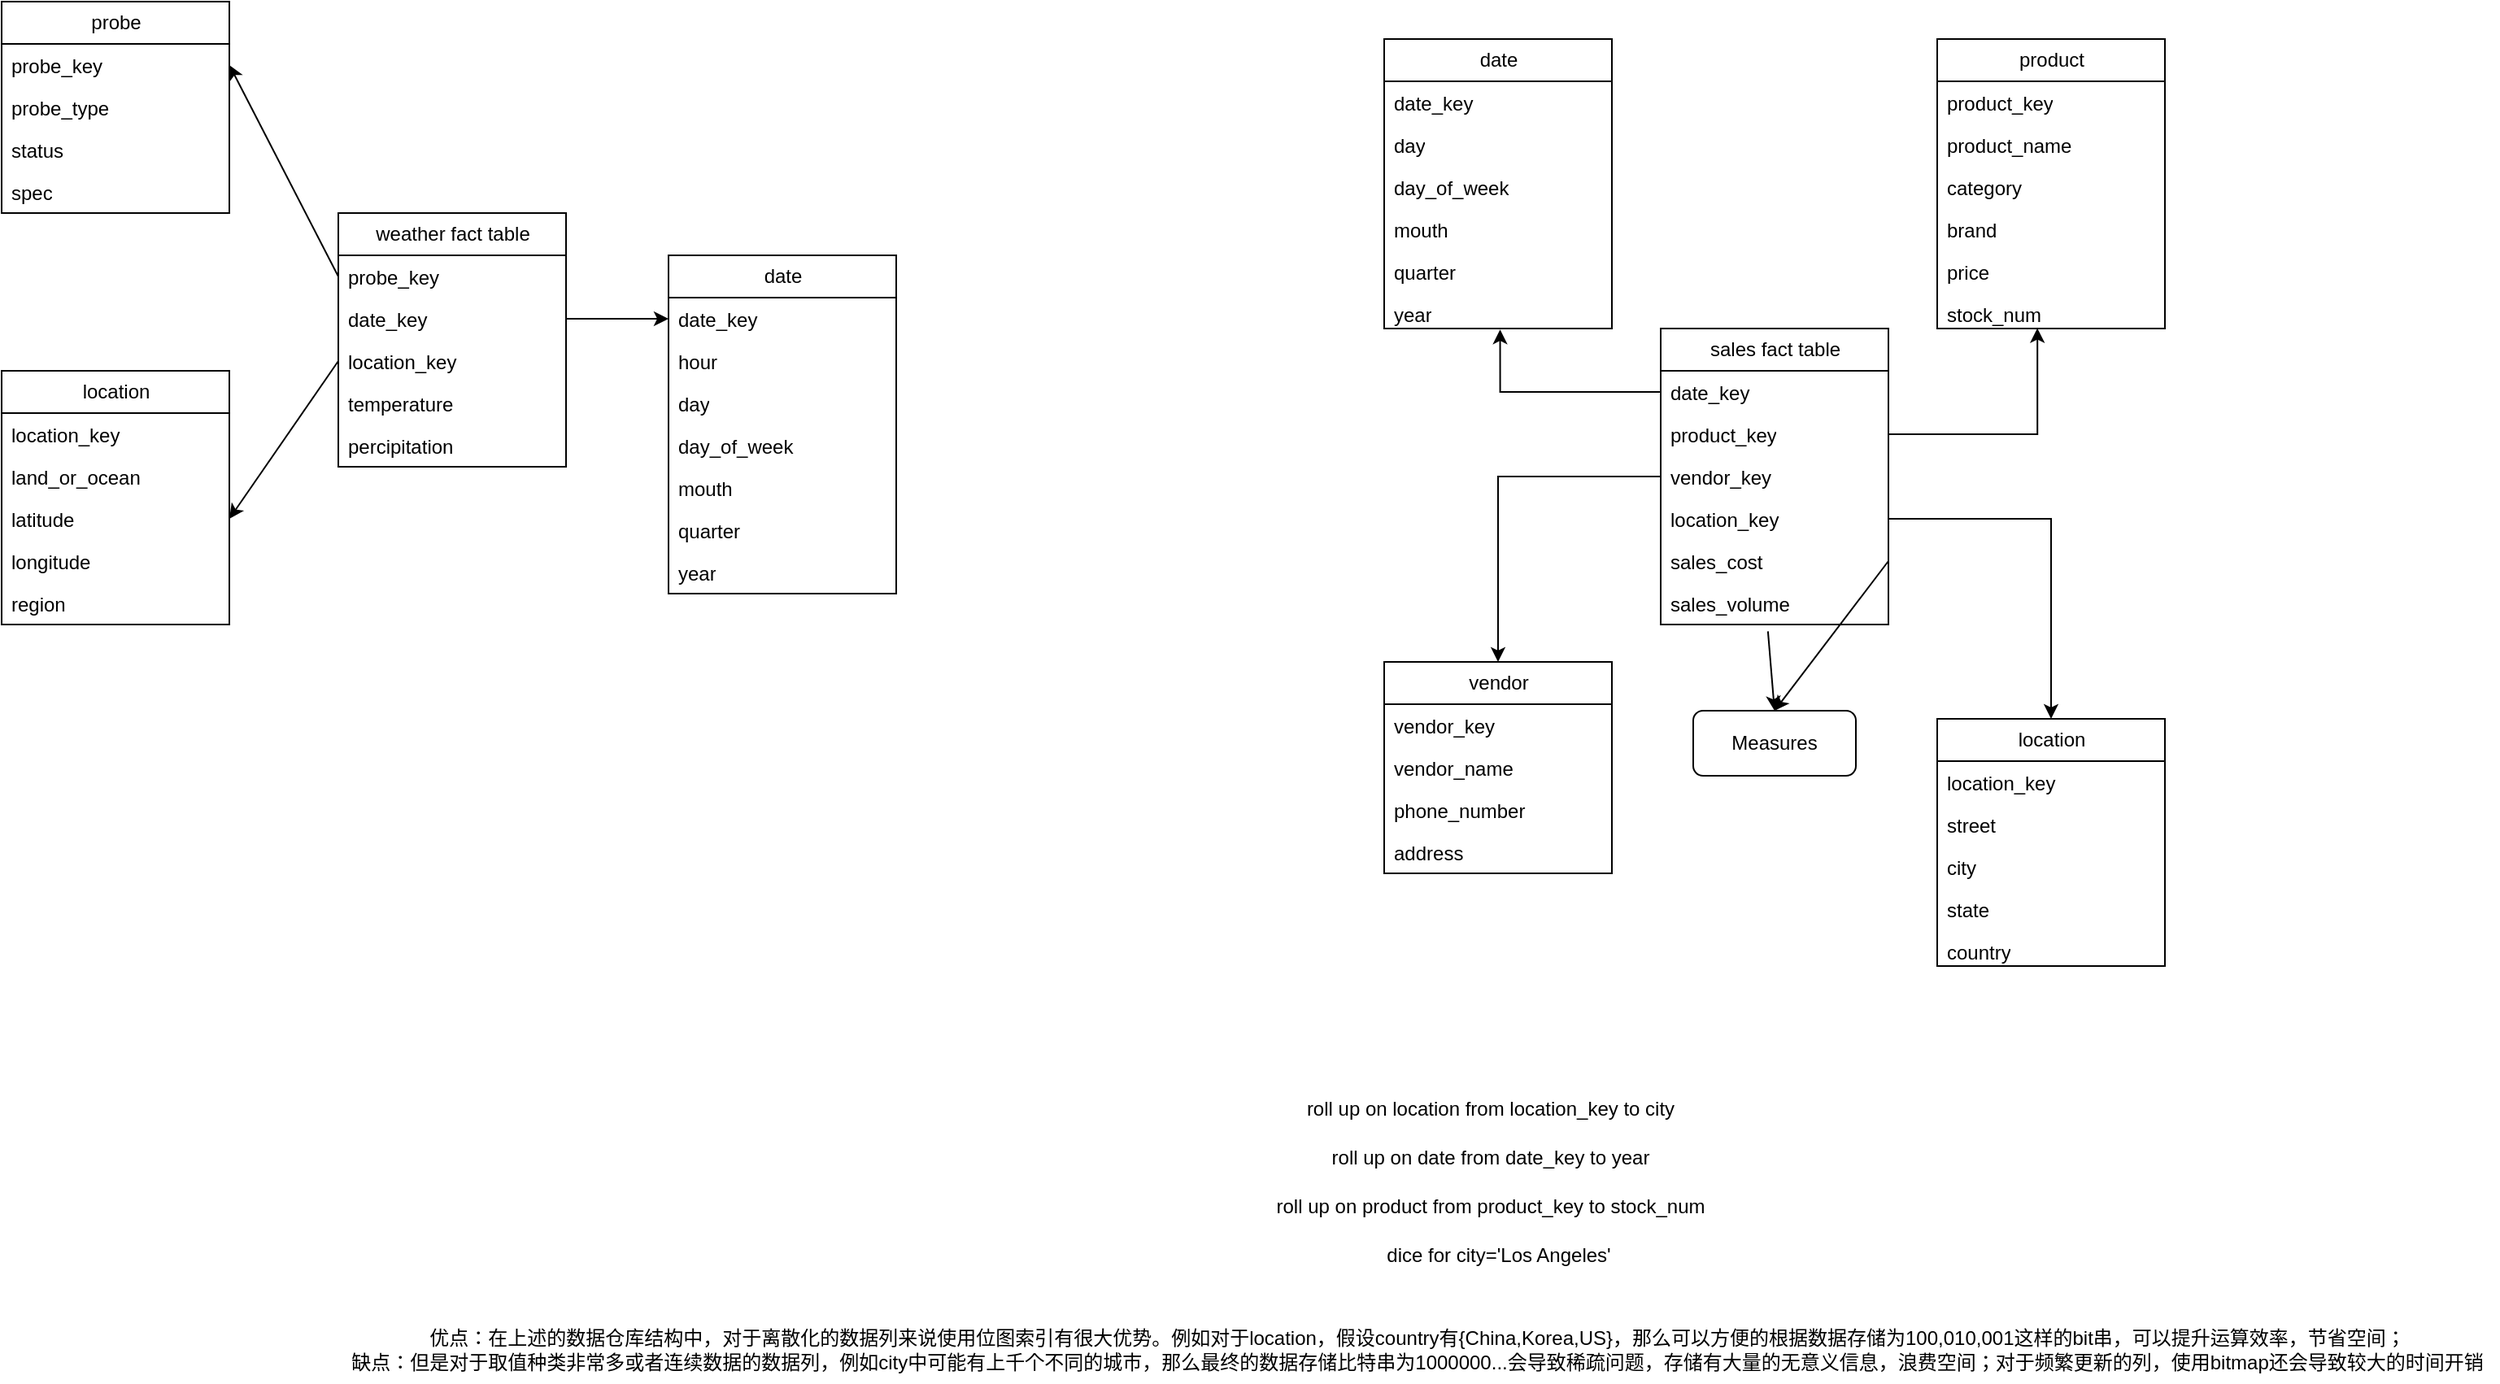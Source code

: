 <mxfile version="24.7.16">
  <diagram name="第 1 页" id="3ccgbEgvmrZUkAs4_G65">
    <mxGraphModel dx="2389" dy="810" grid="1" gridSize="10" guides="1" tooltips="1" connect="1" arrows="1" fold="1" page="1" pageScale="1" pageWidth="827" pageHeight="1169" math="0" shadow="0">
      <root>
        <mxCell id="0" />
        <mxCell id="1" parent="0" />
        <mxCell id="tXJnp-GCiFo_NJ_1QGvf-68" value="" style="endArrow=classic;html=1;rounded=0;exitX=1;exitY=0.5;exitDx=0;exitDy=0;entryX=0.5;entryY=0;entryDx=0;entryDy=0;" edge="1" parent="1" source="tXJnp-GCiFo_NJ_1QGvf-14" target="tXJnp-GCiFo_NJ_1QGvf-63">
          <mxGeometry width="50" height="50" relative="1" as="geometry">
            <mxPoint x="370" y="470" as="sourcePoint" />
            <mxPoint x="440" y="510" as="targetPoint" />
          </mxGeometry>
        </mxCell>
        <mxCell id="tXJnp-GCiFo_NJ_1QGvf-1" value="sales fact table" style="swimlane;fontStyle=0;childLayout=stackLayout;horizontal=1;startSize=26;fillColor=none;horizontalStack=0;resizeParent=1;resizeParentMax=0;resizeLast=0;collapsible=1;marginBottom=0;html=1;" vertex="1" parent="1">
          <mxGeometry x="260" y="255" width="140" height="182" as="geometry" />
        </mxCell>
        <mxCell id="tXJnp-GCiFo_NJ_1QGvf-2" value="date_key" style="text;strokeColor=none;fillColor=none;align=left;verticalAlign=top;spacingLeft=4;spacingRight=4;overflow=hidden;rotatable=0;points=[[0,0.5],[1,0.5]];portConstraint=eastwest;whiteSpace=wrap;html=1;" vertex="1" parent="tXJnp-GCiFo_NJ_1QGvf-1">
          <mxGeometry y="26" width="140" height="26" as="geometry" />
        </mxCell>
        <mxCell id="tXJnp-GCiFo_NJ_1QGvf-3" value="product_key" style="text;strokeColor=none;fillColor=none;align=left;verticalAlign=top;spacingLeft=4;spacingRight=4;overflow=hidden;rotatable=0;points=[[0,0.5],[1,0.5]];portConstraint=eastwest;whiteSpace=wrap;html=1;" vertex="1" parent="tXJnp-GCiFo_NJ_1QGvf-1">
          <mxGeometry y="52" width="140" height="26" as="geometry" />
        </mxCell>
        <mxCell id="tXJnp-GCiFo_NJ_1QGvf-4" value="vendor_key" style="text;strokeColor=none;fillColor=none;align=left;verticalAlign=top;spacingLeft=4;spacingRight=4;overflow=hidden;rotatable=0;points=[[0,0.5],[1,0.5]];portConstraint=eastwest;whiteSpace=wrap;html=1;" vertex="1" parent="tXJnp-GCiFo_NJ_1QGvf-1">
          <mxGeometry y="78" width="140" height="26" as="geometry" />
        </mxCell>
        <mxCell id="tXJnp-GCiFo_NJ_1QGvf-11" value="location_key" style="text;strokeColor=none;fillColor=none;align=left;verticalAlign=top;spacingLeft=4;spacingRight=4;overflow=hidden;rotatable=0;points=[[0,0.5],[1,0.5]];portConstraint=eastwest;whiteSpace=wrap;html=1;" vertex="1" parent="tXJnp-GCiFo_NJ_1QGvf-1">
          <mxGeometry y="104" width="140" height="26" as="geometry" />
        </mxCell>
        <mxCell id="tXJnp-GCiFo_NJ_1QGvf-14" value="sales_cost" style="text;strokeColor=none;fillColor=none;align=left;verticalAlign=top;spacingLeft=4;spacingRight=4;overflow=hidden;rotatable=0;points=[[0,0.5],[1,0.5]];portConstraint=eastwest;whiteSpace=wrap;html=1;" vertex="1" parent="tXJnp-GCiFo_NJ_1QGvf-1">
          <mxGeometry y="130" width="140" height="26" as="geometry" />
        </mxCell>
        <mxCell id="tXJnp-GCiFo_NJ_1QGvf-15" value="sales_volume" style="text;strokeColor=none;fillColor=none;align=left;verticalAlign=top;spacingLeft=4;spacingRight=4;overflow=hidden;rotatable=0;points=[[0,0.5],[1,0.5]];portConstraint=eastwest;whiteSpace=wrap;html=1;" vertex="1" parent="tXJnp-GCiFo_NJ_1QGvf-1">
          <mxGeometry y="156" width="140" height="26" as="geometry" />
        </mxCell>
        <mxCell id="tXJnp-GCiFo_NJ_1QGvf-16" value="date" style="swimlane;fontStyle=0;childLayout=stackLayout;horizontal=1;startSize=26;fillColor=none;horizontalStack=0;resizeParent=1;resizeParentMax=0;resizeLast=0;collapsible=1;marginBottom=0;html=1;" vertex="1" parent="1">
          <mxGeometry x="90" y="77" width="140" height="178" as="geometry" />
        </mxCell>
        <mxCell id="tXJnp-GCiFo_NJ_1QGvf-17" value="date_key" style="text;strokeColor=none;fillColor=none;align=left;verticalAlign=top;spacingLeft=4;spacingRight=4;overflow=hidden;rotatable=0;points=[[0,0.5],[1,0.5]];portConstraint=eastwest;whiteSpace=wrap;html=1;" vertex="1" parent="tXJnp-GCiFo_NJ_1QGvf-16">
          <mxGeometry y="26" width="140" height="26" as="geometry" />
        </mxCell>
        <mxCell id="tXJnp-GCiFo_NJ_1QGvf-18" value="day" style="text;strokeColor=none;fillColor=none;align=left;verticalAlign=top;spacingLeft=4;spacingRight=4;overflow=hidden;rotatable=0;points=[[0,0.5],[1,0.5]];portConstraint=eastwest;whiteSpace=wrap;html=1;" vertex="1" parent="tXJnp-GCiFo_NJ_1QGvf-16">
          <mxGeometry y="52" width="140" height="26" as="geometry" />
        </mxCell>
        <mxCell id="tXJnp-GCiFo_NJ_1QGvf-19" value="day_of_week" style="text;strokeColor=none;fillColor=none;align=left;verticalAlign=top;spacingLeft=4;spacingRight=4;overflow=hidden;rotatable=0;points=[[0,0.5],[1,0.5]];portConstraint=eastwest;whiteSpace=wrap;html=1;" vertex="1" parent="tXJnp-GCiFo_NJ_1QGvf-16">
          <mxGeometry y="78" width="140" height="26" as="geometry" />
        </mxCell>
        <mxCell id="tXJnp-GCiFo_NJ_1QGvf-20" value="mouth" style="text;strokeColor=none;fillColor=none;align=left;verticalAlign=top;spacingLeft=4;spacingRight=4;overflow=hidden;rotatable=0;points=[[0,0.5],[1,0.5]];portConstraint=eastwest;whiteSpace=wrap;html=1;" vertex="1" parent="tXJnp-GCiFo_NJ_1QGvf-16">
          <mxGeometry y="104" width="140" height="26" as="geometry" />
        </mxCell>
        <mxCell id="tXJnp-GCiFo_NJ_1QGvf-21" value="quarter" style="text;strokeColor=none;fillColor=none;align=left;verticalAlign=top;spacingLeft=4;spacingRight=4;overflow=hidden;rotatable=0;points=[[0,0.5],[1,0.5]];portConstraint=eastwest;whiteSpace=wrap;html=1;" vertex="1" parent="tXJnp-GCiFo_NJ_1QGvf-16">
          <mxGeometry y="130" width="140" height="26" as="geometry" />
        </mxCell>
        <mxCell id="tXJnp-GCiFo_NJ_1QGvf-23" value="year" style="text;strokeColor=none;fillColor=none;align=left;verticalAlign=top;spacingLeft=4;spacingRight=4;overflow=hidden;rotatable=0;points=[[0,0.5],[1,0.5]];portConstraint=eastwest;whiteSpace=wrap;html=1;" vertex="1" parent="tXJnp-GCiFo_NJ_1QGvf-16">
          <mxGeometry y="156" width="140" height="22" as="geometry" />
        </mxCell>
        <mxCell id="tXJnp-GCiFo_NJ_1QGvf-24" value="product" style="swimlane;fontStyle=0;childLayout=stackLayout;horizontal=1;startSize=26;fillColor=none;horizontalStack=0;resizeParent=1;resizeParentMax=0;resizeLast=0;collapsible=1;marginBottom=0;html=1;" vertex="1" parent="1">
          <mxGeometry x="430" y="77" width="140" height="178" as="geometry" />
        </mxCell>
        <mxCell id="tXJnp-GCiFo_NJ_1QGvf-25" value="product_key" style="text;strokeColor=none;fillColor=none;align=left;verticalAlign=top;spacingLeft=4;spacingRight=4;overflow=hidden;rotatable=0;points=[[0,0.5],[1,0.5]];portConstraint=eastwest;whiteSpace=wrap;html=1;" vertex="1" parent="tXJnp-GCiFo_NJ_1QGvf-24">
          <mxGeometry y="26" width="140" height="26" as="geometry" />
        </mxCell>
        <mxCell id="tXJnp-GCiFo_NJ_1QGvf-26" value="product_name" style="text;strokeColor=none;fillColor=none;align=left;verticalAlign=top;spacingLeft=4;spacingRight=4;overflow=hidden;rotatable=0;points=[[0,0.5],[1,0.5]];portConstraint=eastwest;whiteSpace=wrap;html=1;" vertex="1" parent="tXJnp-GCiFo_NJ_1QGvf-24">
          <mxGeometry y="52" width="140" height="26" as="geometry" />
        </mxCell>
        <mxCell id="tXJnp-GCiFo_NJ_1QGvf-27" value="category" style="text;strokeColor=none;fillColor=none;align=left;verticalAlign=top;spacingLeft=4;spacingRight=4;overflow=hidden;rotatable=0;points=[[0,0.5],[1,0.5]];portConstraint=eastwest;whiteSpace=wrap;html=1;" vertex="1" parent="tXJnp-GCiFo_NJ_1QGvf-24">
          <mxGeometry y="78" width="140" height="26" as="geometry" />
        </mxCell>
        <mxCell id="tXJnp-GCiFo_NJ_1QGvf-28" value="brand" style="text;strokeColor=none;fillColor=none;align=left;verticalAlign=top;spacingLeft=4;spacingRight=4;overflow=hidden;rotatable=0;points=[[0,0.5],[1,0.5]];portConstraint=eastwest;whiteSpace=wrap;html=1;" vertex="1" parent="tXJnp-GCiFo_NJ_1QGvf-24">
          <mxGeometry y="104" width="140" height="26" as="geometry" />
        </mxCell>
        <mxCell id="tXJnp-GCiFo_NJ_1QGvf-29" value="price" style="text;strokeColor=none;fillColor=none;align=left;verticalAlign=top;spacingLeft=4;spacingRight=4;overflow=hidden;rotatable=0;points=[[0,0.5],[1,0.5]];portConstraint=eastwest;whiteSpace=wrap;html=1;" vertex="1" parent="tXJnp-GCiFo_NJ_1QGvf-24">
          <mxGeometry y="130" width="140" height="26" as="geometry" />
        </mxCell>
        <mxCell id="tXJnp-GCiFo_NJ_1QGvf-30" value="stock_num" style="text;strokeColor=none;fillColor=none;align=left;verticalAlign=top;spacingLeft=4;spacingRight=4;overflow=hidden;rotatable=0;points=[[0,0.5],[1,0.5]];portConstraint=eastwest;whiteSpace=wrap;html=1;" vertex="1" parent="tXJnp-GCiFo_NJ_1QGvf-24">
          <mxGeometry y="156" width="140" height="22" as="geometry" />
        </mxCell>
        <mxCell id="tXJnp-GCiFo_NJ_1QGvf-31" value="vendor" style="swimlane;fontStyle=0;childLayout=stackLayout;horizontal=1;startSize=26;fillColor=none;horizontalStack=0;resizeParent=1;resizeParentMax=0;resizeLast=0;collapsible=1;marginBottom=0;html=1;" vertex="1" parent="1">
          <mxGeometry x="90" y="460" width="140" height="130" as="geometry" />
        </mxCell>
        <mxCell id="tXJnp-GCiFo_NJ_1QGvf-32" value="vendor_key" style="text;strokeColor=none;fillColor=none;align=left;verticalAlign=top;spacingLeft=4;spacingRight=4;overflow=hidden;rotatable=0;points=[[0,0.5],[1,0.5]];portConstraint=eastwest;whiteSpace=wrap;html=1;" vertex="1" parent="tXJnp-GCiFo_NJ_1QGvf-31">
          <mxGeometry y="26" width="140" height="26" as="geometry" />
        </mxCell>
        <mxCell id="tXJnp-GCiFo_NJ_1QGvf-33" value="vendor_name" style="text;strokeColor=none;fillColor=none;align=left;verticalAlign=top;spacingLeft=4;spacingRight=4;overflow=hidden;rotatable=0;points=[[0,0.5],[1,0.5]];portConstraint=eastwest;whiteSpace=wrap;html=1;" vertex="1" parent="tXJnp-GCiFo_NJ_1QGvf-31">
          <mxGeometry y="52" width="140" height="26" as="geometry" />
        </mxCell>
        <mxCell id="tXJnp-GCiFo_NJ_1QGvf-35" value="phone_number" style="text;strokeColor=none;fillColor=none;align=left;verticalAlign=top;spacingLeft=4;spacingRight=4;overflow=hidden;rotatable=0;points=[[0,0.5],[1,0.5]];portConstraint=eastwest;whiteSpace=wrap;html=1;" vertex="1" parent="tXJnp-GCiFo_NJ_1QGvf-31">
          <mxGeometry y="78" width="140" height="26" as="geometry" />
        </mxCell>
        <mxCell id="tXJnp-GCiFo_NJ_1QGvf-36" value="address" style="text;strokeColor=none;fillColor=none;align=left;verticalAlign=top;spacingLeft=4;spacingRight=4;overflow=hidden;rotatable=0;points=[[0,0.5],[1,0.5]];portConstraint=eastwest;whiteSpace=wrap;html=1;" vertex="1" parent="tXJnp-GCiFo_NJ_1QGvf-31">
          <mxGeometry y="104" width="140" height="26" as="geometry" />
        </mxCell>
        <mxCell id="tXJnp-GCiFo_NJ_1QGvf-40" value="location" style="swimlane;fontStyle=0;childLayout=stackLayout;horizontal=1;startSize=26;fillColor=none;horizontalStack=0;resizeParent=1;resizeParentMax=0;resizeLast=0;collapsible=1;marginBottom=0;html=1;" vertex="1" parent="1">
          <mxGeometry x="430" y="495" width="140" height="152" as="geometry" />
        </mxCell>
        <mxCell id="tXJnp-GCiFo_NJ_1QGvf-41" value="location_key" style="text;strokeColor=none;fillColor=none;align=left;verticalAlign=top;spacingLeft=4;spacingRight=4;overflow=hidden;rotatable=0;points=[[0,0.5],[1,0.5]];portConstraint=eastwest;whiteSpace=wrap;html=1;" vertex="1" parent="tXJnp-GCiFo_NJ_1QGvf-40">
          <mxGeometry y="26" width="140" height="26" as="geometry" />
        </mxCell>
        <mxCell id="tXJnp-GCiFo_NJ_1QGvf-42" value="street" style="text;strokeColor=none;fillColor=none;align=left;verticalAlign=top;spacingLeft=4;spacingRight=4;overflow=hidden;rotatable=0;points=[[0,0.5],[1,0.5]];portConstraint=eastwest;whiteSpace=wrap;html=1;" vertex="1" parent="tXJnp-GCiFo_NJ_1QGvf-40">
          <mxGeometry y="52" width="140" height="26" as="geometry" />
        </mxCell>
        <mxCell id="tXJnp-GCiFo_NJ_1QGvf-43" value="city" style="text;strokeColor=none;fillColor=none;align=left;verticalAlign=top;spacingLeft=4;spacingRight=4;overflow=hidden;rotatable=0;points=[[0,0.5],[1,0.5]];portConstraint=eastwest;whiteSpace=wrap;html=1;" vertex="1" parent="tXJnp-GCiFo_NJ_1QGvf-40">
          <mxGeometry y="78" width="140" height="26" as="geometry" />
        </mxCell>
        <mxCell id="tXJnp-GCiFo_NJ_1QGvf-44" value="state" style="text;strokeColor=none;fillColor=none;align=left;verticalAlign=top;spacingLeft=4;spacingRight=4;overflow=hidden;rotatable=0;points=[[0,0.5],[1,0.5]];portConstraint=eastwest;whiteSpace=wrap;html=1;" vertex="1" parent="tXJnp-GCiFo_NJ_1QGvf-40">
          <mxGeometry y="104" width="140" height="26" as="geometry" />
        </mxCell>
        <mxCell id="tXJnp-GCiFo_NJ_1QGvf-46" value="country" style="text;strokeColor=none;fillColor=none;align=left;verticalAlign=top;spacingLeft=4;spacingRight=4;overflow=hidden;rotatable=0;points=[[0,0.5],[1,0.5]];portConstraint=eastwest;whiteSpace=wrap;html=1;" vertex="1" parent="tXJnp-GCiFo_NJ_1QGvf-40">
          <mxGeometry y="130" width="140" height="22" as="geometry" />
        </mxCell>
        <mxCell id="tXJnp-GCiFo_NJ_1QGvf-56" style="edgeStyle=orthogonalEdgeStyle;rounded=0;orthogonalLoop=1;jettySize=auto;html=1;exitX=0;exitY=0.5;exitDx=0;exitDy=0;entryX=0.509;entryY=1.027;entryDx=0;entryDy=0;entryPerimeter=0;" edge="1" parent="1" source="tXJnp-GCiFo_NJ_1QGvf-2" target="tXJnp-GCiFo_NJ_1QGvf-23">
          <mxGeometry relative="1" as="geometry" />
        </mxCell>
        <mxCell id="tXJnp-GCiFo_NJ_1QGvf-58" style="edgeStyle=orthogonalEdgeStyle;rounded=0;orthogonalLoop=1;jettySize=auto;html=1;exitX=1;exitY=0.5;exitDx=0;exitDy=0;entryX=0.44;entryY=0.991;entryDx=0;entryDy=0;entryPerimeter=0;" edge="1" parent="1" source="tXJnp-GCiFo_NJ_1QGvf-3" target="tXJnp-GCiFo_NJ_1QGvf-30">
          <mxGeometry relative="1" as="geometry" />
        </mxCell>
        <mxCell id="tXJnp-GCiFo_NJ_1QGvf-61" style="edgeStyle=orthogonalEdgeStyle;rounded=0;orthogonalLoop=1;jettySize=auto;html=1;exitX=0;exitY=0.5;exitDx=0;exitDy=0;entryX=0.5;entryY=0;entryDx=0;entryDy=0;" edge="1" parent="1" source="tXJnp-GCiFo_NJ_1QGvf-4" target="tXJnp-GCiFo_NJ_1QGvf-31">
          <mxGeometry relative="1" as="geometry" />
        </mxCell>
        <mxCell id="tXJnp-GCiFo_NJ_1QGvf-62" style="edgeStyle=orthogonalEdgeStyle;rounded=0;orthogonalLoop=1;jettySize=auto;html=1;exitX=1;exitY=0.5;exitDx=0;exitDy=0;entryX=0.5;entryY=0;entryDx=0;entryDy=0;" edge="1" parent="1" source="tXJnp-GCiFo_NJ_1QGvf-11" target="tXJnp-GCiFo_NJ_1QGvf-40">
          <mxGeometry relative="1" as="geometry" />
        </mxCell>
        <mxCell id="tXJnp-GCiFo_NJ_1QGvf-63" value="Measures" style="rounded=1;whiteSpace=wrap;html=1;" vertex="1" parent="1">
          <mxGeometry x="280" y="490" width="100" height="40" as="geometry" />
        </mxCell>
        <mxCell id="tXJnp-GCiFo_NJ_1QGvf-69" value="" style="endArrow=classic;html=1;rounded=0;exitX=0.471;exitY=1.162;exitDx=0;exitDy=0;exitPerimeter=0;entryX=0.5;entryY=0;entryDx=0;entryDy=0;" edge="1" parent="1" source="tXJnp-GCiFo_NJ_1QGvf-15" target="tXJnp-GCiFo_NJ_1QGvf-63">
          <mxGeometry width="50" height="50" relative="1" as="geometry">
            <mxPoint x="350" y="620" as="sourcePoint" />
            <mxPoint x="400" y="570" as="targetPoint" />
          </mxGeometry>
        </mxCell>
        <mxCell id="tXJnp-GCiFo_NJ_1QGvf-70" value="roll up on location from location_key to city" style="text;html=1;align=center;verticalAlign=middle;resizable=0;points=[];autosize=1;strokeColor=none;fillColor=none;" vertex="1" parent="1">
          <mxGeometry x="30" y="720" width="250" height="30" as="geometry" />
        </mxCell>
        <mxCell id="tXJnp-GCiFo_NJ_1QGvf-71" value="roll up on product from product_key to stock_num" style="text;html=1;align=center;verticalAlign=middle;resizable=0;points=[];autosize=1;strokeColor=none;fillColor=none;" vertex="1" parent="1">
          <mxGeometry x="10" y="780" width="290" height="30" as="geometry" />
        </mxCell>
        <mxCell id="tXJnp-GCiFo_NJ_1QGvf-72" value="roll up on date from date_key to year" style="text;html=1;align=center;verticalAlign=middle;resizable=0;points=[];autosize=1;strokeColor=none;fillColor=none;" vertex="1" parent="1">
          <mxGeometry x="45" y="750" width="220" height="30" as="geometry" />
        </mxCell>
        <mxCell id="tXJnp-GCiFo_NJ_1QGvf-73" value="dice for city=&#39;Los Angeles&#39;" style="text;html=1;align=center;verticalAlign=middle;resizable=0;points=[];autosize=1;strokeColor=none;fillColor=none;" vertex="1" parent="1">
          <mxGeometry x="80" y="810" width="160" height="30" as="geometry" />
        </mxCell>
        <mxCell id="tXJnp-GCiFo_NJ_1QGvf-74" value="优点：在上述的数据仓库结构中，对于离散化的数据列来说使用位图索引有很大优势。例如对于location，假设country有{China,Korea,US}，那么可以方便的根据数据存储为100,010,001这样的bit串，可以提升运算效率，节省空间；&lt;div&gt;缺点：但是对于取值种类非常多&lt;span style=&quot;background-color: initial;&quot;&gt;或者连续数据&lt;/span&gt;&lt;span style=&quot;background-color: initial;&quot;&gt;的数据列，例如city中可能有上千个不同的城市，那么最终的数据存储比特串为1000000...会导致稀疏问题，存储有大量的无意义信息，浪费空间；对于频繁更新的列，使用bitmap还会导致较大的时间开销&lt;/span&gt;&lt;/div&gt;" style="text;html=1;align=center;verticalAlign=middle;resizable=0;points=[];autosize=1;strokeColor=none;fillColor=none;" vertex="1" parent="1">
          <mxGeometry x="-555" y="863" width="1330" height="40" as="geometry" />
        </mxCell>
        <mxCell id="tXJnp-GCiFo_NJ_1QGvf-75" value="weather fact table" style="swimlane;fontStyle=0;childLayout=stackLayout;horizontal=1;startSize=26;fillColor=none;horizontalStack=0;resizeParent=1;resizeParentMax=0;resizeLast=0;collapsible=1;marginBottom=0;html=1;" vertex="1" parent="1">
          <mxGeometry x="-553" y="184" width="140" height="156" as="geometry" />
        </mxCell>
        <mxCell id="tXJnp-GCiFo_NJ_1QGvf-76" value="probe_key" style="text;strokeColor=none;fillColor=none;align=left;verticalAlign=top;spacingLeft=4;spacingRight=4;overflow=hidden;rotatable=0;points=[[0,0.5],[1,0.5]];portConstraint=eastwest;whiteSpace=wrap;html=1;" vertex="1" parent="tXJnp-GCiFo_NJ_1QGvf-75">
          <mxGeometry y="26" width="140" height="26" as="geometry" />
        </mxCell>
        <mxCell id="tXJnp-GCiFo_NJ_1QGvf-77" value="date_key" style="text;strokeColor=none;fillColor=none;align=left;verticalAlign=top;spacingLeft=4;spacingRight=4;overflow=hidden;rotatable=0;points=[[0,0.5],[1,0.5]];portConstraint=eastwest;whiteSpace=wrap;html=1;" vertex="1" parent="tXJnp-GCiFo_NJ_1QGvf-75">
          <mxGeometry y="52" width="140" height="26" as="geometry" />
        </mxCell>
        <mxCell id="tXJnp-GCiFo_NJ_1QGvf-79" value="location_key" style="text;strokeColor=none;fillColor=none;align=left;verticalAlign=top;spacingLeft=4;spacingRight=4;overflow=hidden;rotatable=0;points=[[0,0.5],[1,0.5]];portConstraint=eastwest;whiteSpace=wrap;html=1;" vertex="1" parent="tXJnp-GCiFo_NJ_1QGvf-75">
          <mxGeometry y="78" width="140" height="26" as="geometry" />
        </mxCell>
        <mxCell id="tXJnp-GCiFo_NJ_1QGvf-80" value="temperature" style="text;strokeColor=none;fillColor=none;align=left;verticalAlign=top;spacingLeft=4;spacingRight=4;overflow=hidden;rotatable=0;points=[[0,0.5],[1,0.5]];portConstraint=eastwest;whiteSpace=wrap;html=1;" vertex="1" parent="tXJnp-GCiFo_NJ_1QGvf-75">
          <mxGeometry y="104" width="140" height="26" as="geometry" />
        </mxCell>
        <mxCell id="tXJnp-GCiFo_NJ_1QGvf-81" value="percipitation" style="text;strokeColor=none;fillColor=none;align=left;verticalAlign=top;spacingLeft=4;spacingRight=4;overflow=hidden;rotatable=0;points=[[0,0.5],[1,0.5]];portConstraint=eastwest;whiteSpace=wrap;html=1;" vertex="1" parent="tXJnp-GCiFo_NJ_1QGvf-75">
          <mxGeometry y="130" width="140" height="26" as="geometry" />
        </mxCell>
        <mxCell id="tXJnp-GCiFo_NJ_1QGvf-82" value="probe" style="swimlane;fontStyle=0;childLayout=stackLayout;horizontal=1;startSize=26;fillColor=none;horizontalStack=0;resizeParent=1;resizeParentMax=0;resizeLast=0;collapsible=1;marginBottom=0;html=1;" vertex="1" parent="1">
          <mxGeometry x="-760" y="54" width="140" height="130" as="geometry" />
        </mxCell>
        <mxCell id="tXJnp-GCiFo_NJ_1QGvf-83" value="probe_key" style="text;strokeColor=none;fillColor=none;align=left;verticalAlign=top;spacingLeft=4;spacingRight=4;overflow=hidden;rotatable=0;points=[[0,0.5],[1,0.5]];portConstraint=eastwest;whiteSpace=wrap;html=1;" vertex="1" parent="tXJnp-GCiFo_NJ_1QGvf-82">
          <mxGeometry y="26" width="140" height="26" as="geometry" />
        </mxCell>
        <mxCell id="tXJnp-GCiFo_NJ_1QGvf-84" value="probe_type" style="text;strokeColor=none;fillColor=none;align=left;verticalAlign=top;spacingLeft=4;spacingRight=4;overflow=hidden;rotatable=0;points=[[0,0.5],[1,0.5]];portConstraint=eastwest;whiteSpace=wrap;html=1;" vertex="1" parent="tXJnp-GCiFo_NJ_1QGvf-82">
          <mxGeometry y="52" width="140" height="26" as="geometry" />
        </mxCell>
        <mxCell id="tXJnp-GCiFo_NJ_1QGvf-85" value="status" style="text;strokeColor=none;fillColor=none;align=left;verticalAlign=top;spacingLeft=4;spacingRight=4;overflow=hidden;rotatable=0;points=[[0,0.5],[1,0.5]];portConstraint=eastwest;whiteSpace=wrap;html=1;" vertex="1" parent="tXJnp-GCiFo_NJ_1QGvf-82">
          <mxGeometry y="78" width="140" height="26" as="geometry" />
        </mxCell>
        <mxCell id="tXJnp-GCiFo_NJ_1QGvf-86" value="spec" style="text;strokeColor=none;fillColor=none;align=left;verticalAlign=top;spacingLeft=4;spacingRight=4;overflow=hidden;rotatable=0;points=[[0,0.5],[1,0.5]];portConstraint=eastwest;whiteSpace=wrap;html=1;" vertex="1" parent="tXJnp-GCiFo_NJ_1QGvf-82">
          <mxGeometry y="104" width="140" height="26" as="geometry" />
        </mxCell>
        <mxCell id="tXJnp-GCiFo_NJ_1QGvf-88" value="date" style="swimlane;fontStyle=0;childLayout=stackLayout;horizontal=1;startSize=26;fillColor=none;horizontalStack=0;resizeParent=1;resizeParentMax=0;resizeLast=0;collapsible=1;marginBottom=0;html=1;" vertex="1" parent="1">
          <mxGeometry x="-350" y="210" width="140" height="208" as="geometry" />
        </mxCell>
        <mxCell id="tXJnp-GCiFo_NJ_1QGvf-89" value="date_key" style="text;strokeColor=none;fillColor=none;align=left;verticalAlign=top;spacingLeft=4;spacingRight=4;overflow=hidden;rotatable=0;points=[[0,0.5],[1,0.5]];portConstraint=eastwest;whiteSpace=wrap;html=1;" vertex="1" parent="tXJnp-GCiFo_NJ_1QGvf-88">
          <mxGeometry y="26" width="140" height="26" as="geometry" />
        </mxCell>
        <mxCell id="tXJnp-GCiFo_NJ_1QGvf-90" value="hour" style="text;strokeColor=none;fillColor=none;align=left;verticalAlign=top;spacingLeft=4;spacingRight=4;overflow=hidden;rotatable=0;points=[[0,0.5],[1,0.5]];portConstraint=eastwest;whiteSpace=wrap;html=1;" vertex="1" parent="tXJnp-GCiFo_NJ_1QGvf-88">
          <mxGeometry y="52" width="140" height="26" as="geometry" />
        </mxCell>
        <mxCell id="tXJnp-GCiFo_NJ_1QGvf-91" value="day" style="text;strokeColor=none;fillColor=none;align=left;verticalAlign=top;spacingLeft=4;spacingRight=4;overflow=hidden;rotatable=0;points=[[0,0.5],[1,0.5]];portConstraint=eastwest;whiteSpace=wrap;html=1;" vertex="1" parent="tXJnp-GCiFo_NJ_1QGvf-88">
          <mxGeometry y="78" width="140" height="26" as="geometry" />
        </mxCell>
        <mxCell id="tXJnp-GCiFo_NJ_1QGvf-92" value="day_of_week" style="text;strokeColor=none;fillColor=none;align=left;verticalAlign=top;spacingLeft=4;spacingRight=4;overflow=hidden;rotatable=0;points=[[0,0.5],[1,0.5]];portConstraint=eastwest;whiteSpace=wrap;html=1;" vertex="1" parent="tXJnp-GCiFo_NJ_1QGvf-88">
          <mxGeometry y="104" width="140" height="26" as="geometry" />
        </mxCell>
        <mxCell id="tXJnp-GCiFo_NJ_1QGvf-93" value="mouth" style="text;strokeColor=none;fillColor=none;align=left;verticalAlign=top;spacingLeft=4;spacingRight=4;overflow=hidden;rotatable=0;points=[[0,0.5],[1,0.5]];portConstraint=eastwest;whiteSpace=wrap;html=1;" vertex="1" parent="tXJnp-GCiFo_NJ_1QGvf-88">
          <mxGeometry y="130" width="140" height="26" as="geometry" />
        </mxCell>
        <mxCell id="tXJnp-GCiFo_NJ_1QGvf-94" value="quarter" style="text;strokeColor=none;fillColor=none;align=left;verticalAlign=top;spacingLeft=4;spacingRight=4;overflow=hidden;rotatable=0;points=[[0,0.5],[1,0.5]];portConstraint=eastwest;whiteSpace=wrap;html=1;" vertex="1" parent="tXJnp-GCiFo_NJ_1QGvf-88">
          <mxGeometry y="156" width="140" height="26" as="geometry" />
        </mxCell>
        <mxCell id="tXJnp-GCiFo_NJ_1QGvf-95" value="year" style="text;strokeColor=none;fillColor=none;align=left;verticalAlign=top;spacingLeft=4;spacingRight=4;overflow=hidden;rotatable=0;points=[[0,0.5],[1,0.5]];portConstraint=eastwest;whiteSpace=wrap;html=1;" vertex="1" parent="tXJnp-GCiFo_NJ_1QGvf-88">
          <mxGeometry y="182" width="140" height="26" as="geometry" />
        </mxCell>
        <mxCell id="tXJnp-GCiFo_NJ_1QGvf-96" value="location" style="swimlane;fontStyle=0;childLayout=stackLayout;horizontal=1;startSize=26;fillColor=none;horizontalStack=0;resizeParent=1;resizeParentMax=0;resizeLast=0;collapsible=1;marginBottom=0;html=1;" vertex="1" parent="1">
          <mxGeometry x="-760" y="281" width="140" height="156" as="geometry" />
        </mxCell>
        <mxCell id="tXJnp-GCiFo_NJ_1QGvf-97" value="location_key" style="text;strokeColor=none;fillColor=none;align=left;verticalAlign=top;spacingLeft=4;spacingRight=4;overflow=hidden;rotatable=0;points=[[0,0.5],[1,0.5]];portConstraint=eastwest;whiteSpace=wrap;html=1;" vertex="1" parent="tXJnp-GCiFo_NJ_1QGvf-96">
          <mxGeometry y="26" width="140" height="26" as="geometry" />
        </mxCell>
        <mxCell id="tXJnp-GCiFo_NJ_1QGvf-98" value="land_or_ocean" style="text;strokeColor=none;fillColor=none;align=left;verticalAlign=top;spacingLeft=4;spacingRight=4;overflow=hidden;rotatable=0;points=[[0,0.5],[1,0.5]];portConstraint=eastwest;whiteSpace=wrap;html=1;" vertex="1" parent="tXJnp-GCiFo_NJ_1QGvf-96">
          <mxGeometry y="52" width="140" height="26" as="geometry" />
        </mxCell>
        <mxCell id="tXJnp-GCiFo_NJ_1QGvf-99" value="latitude" style="text;strokeColor=none;fillColor=none;align=left;verticalAlign=top;spacingLeft=4;spacingRight=4;overflow=hidden;rotatable=0;points=[[0,0.5],[1,0.5]];portConstraint=eastwest;whiteSpace=wrap;html=1;" vertex="1" parent="tXJnp-GCiFo_NJ_1QGvf-96">
          <mxGeometry y="78" width="140" height="26" as="geometry" />
        </mxCell>
        <mxCell id="tXJnp-GCiFo_NJ_1QGvf-100" value="longitude" style="text;strokeColor=none;fillColor=none;align=left;verticalAlign=top;spacingLeft=4;spacingRight=4;overflow=hidden;rotatable=0;points=[[0,0.5],[1,0.5]];portConstraint=eastwest;whiteSpace=wrap;html=1;" vertex="1" parent="tXJnp-GCiFo_NJ_1QGvf-96">
          <mxGeometry y="104" width="140" height="26" as="geometry" />
        </mxCell>
        <mxCell id="tXJnp-GCiFo_NJ_1QGvf-101" value="region" style="text;strokeColor=none;fillColor=none;align=left;verticalAlign=top;spacingLeft=4;spacingRight=4;overflow=hidden;rotatable=0;points=[[0,0.5],[1,0.5]];portConstraint=eastwest;whiteSpace=wrap;html=1;" vertex="1" parent="tXJnp-GCiFo_NJ_1QGvf-96">
          <mxGeometry y="130" width="140" height="26" as="geometry" />
        </mxCell>
        <mxCell id="tXJnp-GCiFo_NJ_1QGvf-104" value="" style="endArrow=classic;html=1;rounded=0;entryX=1;entryY=0.5;entryDx=0;entryDy=0;exitX=0;exitY=0.5;exitDx=0;exitDy=0;" edge="1" parent="1" source="tXJnp-GCiFo_NJ_1QGvf-79" target="tXJnp-GCiFo_NJ_1QGvf-99">
          <mxGeometry width="50" height="50" relative="1" as="geometry">
            <mxPoint x="-650" y="500" as="sourcePoint" />
            <mxPoint x="-600" y="450" as="targetPoint" />
          </mxGeometry>
        </mxCell>
        <mxCell id="tXJnp-GCiFo_NJ_1QGvf-107" value="" style="endArrow=classic;html=1;rounded=0;entryX=1;entryY=0.5;entryDx=0;entryDy=0;exitX=0;exitY=0.5;exitDx=0;exitDy=0;" edge="1" parent="1" source="tXJnp-GCiFo_NJ_1QGvf-76" target="tXJnp-GCiFo_NJ_1QGvf-83">
          <mxGeometry width="50" height="50" relative="1" as="geometry">
            <mxPoint x="-510" y="120" as="sourcePoint" />
            <mxPoint x="-460" y="70" as="targetPoint" />
          </mxGeometry>
        </mxCell>
        <mxCell id="tXJnp-GCiFo_NJ_1QGvf-108" value="" style="endArrow=classic;html=1;rounded=0;exitX=1;exitY=0.5;exitDx=0;exitDy=0;entryX=0;entryY=0.5;entryDx=0;entryDy=0;" edge="1" parent="1" source="tXJnp-GCiFo_NJ_1QGvf-77" target="tXJnp-GCiFo_NJ_1QGvf-89">
          <mxGeometry width="50" height="50" relative="1" as="geometry">
            <mxPoint x="-590" y="540" as="sourcePoint" />
            <mxPoint x="-540" y="490" as="targetPoint" />
          </mxGeometry>
        </mxCell>
      </root>
    </mxGraphModel>
  </diagram>
</mxfile>
